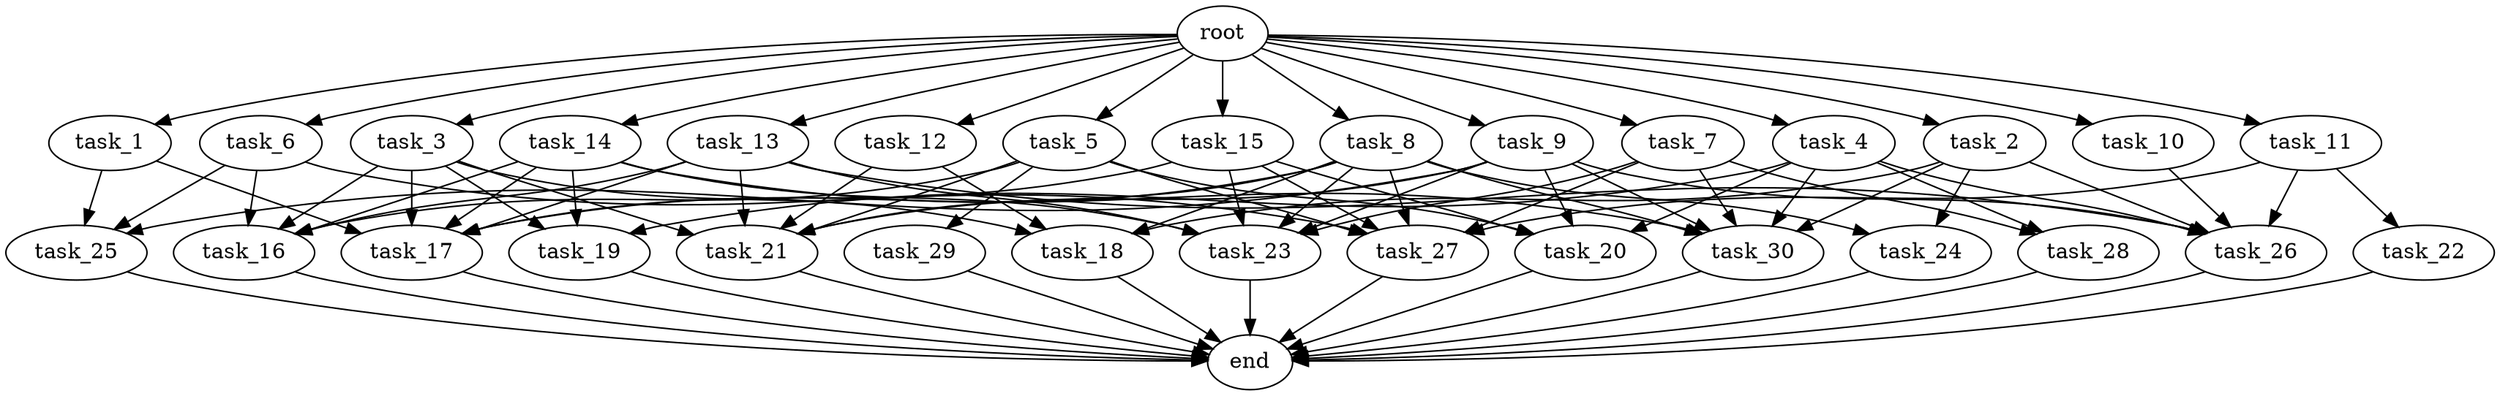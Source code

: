digraph G {
  root [size="0.000000e+00"];
  task_1 [size="4.714463e+08"];
  task_2 [size="1.822878e+08"];
  task_3 [size="8.809180e+09"];
  task_4 [size="3.571082e+09"];
  task_5 [size="1.586896e+09"];
  task_6 [size="8.279659e+09"];
  task_7 [size="8.944680e+09"];
  task_8 [size="3.206681e+08"];
  task_9 [size="6.375922e+08"];
  task_10 [size="4.306774e+09"];
  task_11 [size="6.176012e+09"];
  task_12 [size="1.207760e+09"];
  task_13 [size="2.241732e+09"];
  task_14 [size="2.578964e+09"];
  task_15 [size="3.403902e+09"];
  task_16 [size="3.553055e+09"];
  task_17 [size="4.677169e+08"];
  task_18 [size="8.777259e+09"];
  task_19 [size="2.675645e+09"];
  task_20 [size="1.512633e+09"];
  task_21 [size="6.901666e+09"];
  task_22 [size="5.154359e+09"];
  task_23 [size="6.695189e+09"];
  task_24 [size="7.064343e+09"];
  task_25 [size="9.266394e+09"];
  task_26 [size="4.378829e+09"];
  task_27 [size="4.571899e+09"];
  task_28 [size="8.416128e+09"];
  task_29 [size="1.110198e+09"];
  task_30 [size="1.059813e+09"];
  end [size="0.000000e+00"];

  root -> task_1 [size="1.000000e-12"];
  root -> task_2 [size="1.000000e-12"];
  root -> task_3 [size="1.000000e-12"];
  root -> task_4 [size="1.000000e-12"];
  root -> task_5 [size="1.000000e-12"];
  root -> task_6 [size="1.000000e-12"];
  root -> task_7 [size="1.000000e-12"];
  root -> task_8 [size="1.000000e-12"];
  root -> task_9 [size="1.000000e-12"];
  root -> task_10 [size="1.000000e-12"];
  root -> task_11 [size="1.000000e-12"];
  root -> task_12 [size="1.000000e-12"];
  root -> task_13 [size="1.000000e-12"];
  root -> task_14 [size="1.000000e-12"];
  root -> task_15 [size="1.000000e-12"];
  task_1 -> task_17 [size="7.795282e+06"];
  task_1 -> task_25 [size="3.088798e+08"];
  task_2 -> task_18 [size="2.194315e+08"];
  task_2 -> task_24 [size="3.532171e+08"];
  task_2 -> task_26 [size="7.298049e+07"];
  task_2 -> task_30 [size="1.766355e+07"];
  task_3 -> task_16 [size="7.106109e+07"];
  task_3 -> task_17 [size="7.795282e+06"];
  task_3 -> task_18 [size="2.194315e+08"];
  task_3 -> task_19 [size="8.918816e+07"];
  task_3 -> task_21 [size="1.150278e+08"];
  task_4 -> task_19 [size="8.918816e+07"];
  task_4 -> task_20 [size="3.781581e+07"];
  task_4 -> task_26 [size="7.298049e+07"];
  task_4 -> task_28 [size="4.208064e+08"];
  task_4 -> task_30 [size="1.766355e+07"];
  task_5 -> task_16 [size="7.106109e+07"];
  task_5 -> task_20 [size="3.781581e+07"];
  task_5 -> task_21 [size="1.150278e+08"];
  task_5 -> task_27 [size="7.619832e+07"];
  task_5 -> task_29 [size="1.110198e+08"];
  task_6 -> task_16 [size="7.106109e+07"];
  task_6 -> task_25 [size="3.088798e+08"];
  task_6 -> task_27 [size="7.619832e+07"];
  task_7 -> task_23 [size="1.115865e+08"];
  task_7 -> task_27 [size="7.619832e+07"];
  task_7 -> task_28 [size="4.208064e+08"];
  task_7 -> task_30 [size="1.766355e+07"];
  task_8 -> task_17 [size="7.795282e+06"];
  task_8 -> task_18 [size="2.194315e+08"];
  task_8 -> task_21 [size="1.150278e+08"];
  task_8 -> task_23 [size="1.115865e+08"];
  task_8 -> task_24 [size="3.532171e+08"];
  task_8 -> task_27 [size="7.619832e+07"];
  task_8 -> task_30 [size="1.766355e+07"];
  task_9 -> task_20 [size="3.781581e+07"];
  task_9 -> task_21 [size="1.150278e+08"];
  task_9 -> task_23 [size="1.115865e+08"];
  task_9 -> task_25 [size="3.088798e+08"];
  task_9 -> task_26 [size="7.298049e+07"];
  task_9 -> task_30 [size="1.766355e+07"];
  task_10 -> task_26 [size="7.298049e+07"];
  task_11 -> task_22 [size="5.154359e+08"];
  task_11 -> task_26 [size="7.298049e+07"];
  task_11 -> task_27 [size="7.619832e+07"];
  task_12 -> task_18 [size="2.194315e+08"];
  task_12 -> task_21 [size="1.150278e+08"];
  task_13 -> task_16 [size="7.106109e+07"];
  task_13 -> task_17 [size="7.795282e+06"];
  task_13 -> task_21 [size="1.150278e+08"];
  task_13 -> task_23 [size="1.115865e+08"];
  task_13 -> task_26 [size="7.298049e+07"];
  task_14 -> task_16 [size="7.106109e+07"];
  task_14 -> task_17 [size="7.795282e+06"];
  task_14 -> task_19 [size="8.918816e+07"];
  task_14 -> task_23 [size="1.115865e+08"];
  task_14 -> task_30 [size="1.766355e+07"];
  task_15 -> task_17 [size="7.795282e+06"];
  task_15 -> task_20 [size="3.781581e+07"];
  task_15 -> task_23 [size="1.115865e+08"];
  task_15 -> task_27 [size="7.619832e+07"];
  task_16 -> end [size="1.000000e-12"];
  task_17 -> end [size="1.000000e-12"];
  task_18 -> end [size="1.000000e-12"];
  task_19 -> end [size="1.000000e-12"];
  task_20 -> end [size="1.000000e-12"];
  task_21 -> end [size="1.000000e-12"];
  task_22 -> end [size="1.000000e-12"];
  task_23 -> end [size="1.000000e-12"];
  task_24 -> end [size="1.000000e-12"];
  task_25 -> end [size="1.000000e-12"];
  task_26 -> end [size="1.000000e-12"];
  task_27 -> end [size="1.000000e-12"];
  task_28 -> end [size="1.000000e-12"];
  task_29 -> end [size="1.000000e-12"];
  task_30 -> end [size="1.000000e-12"];
}
